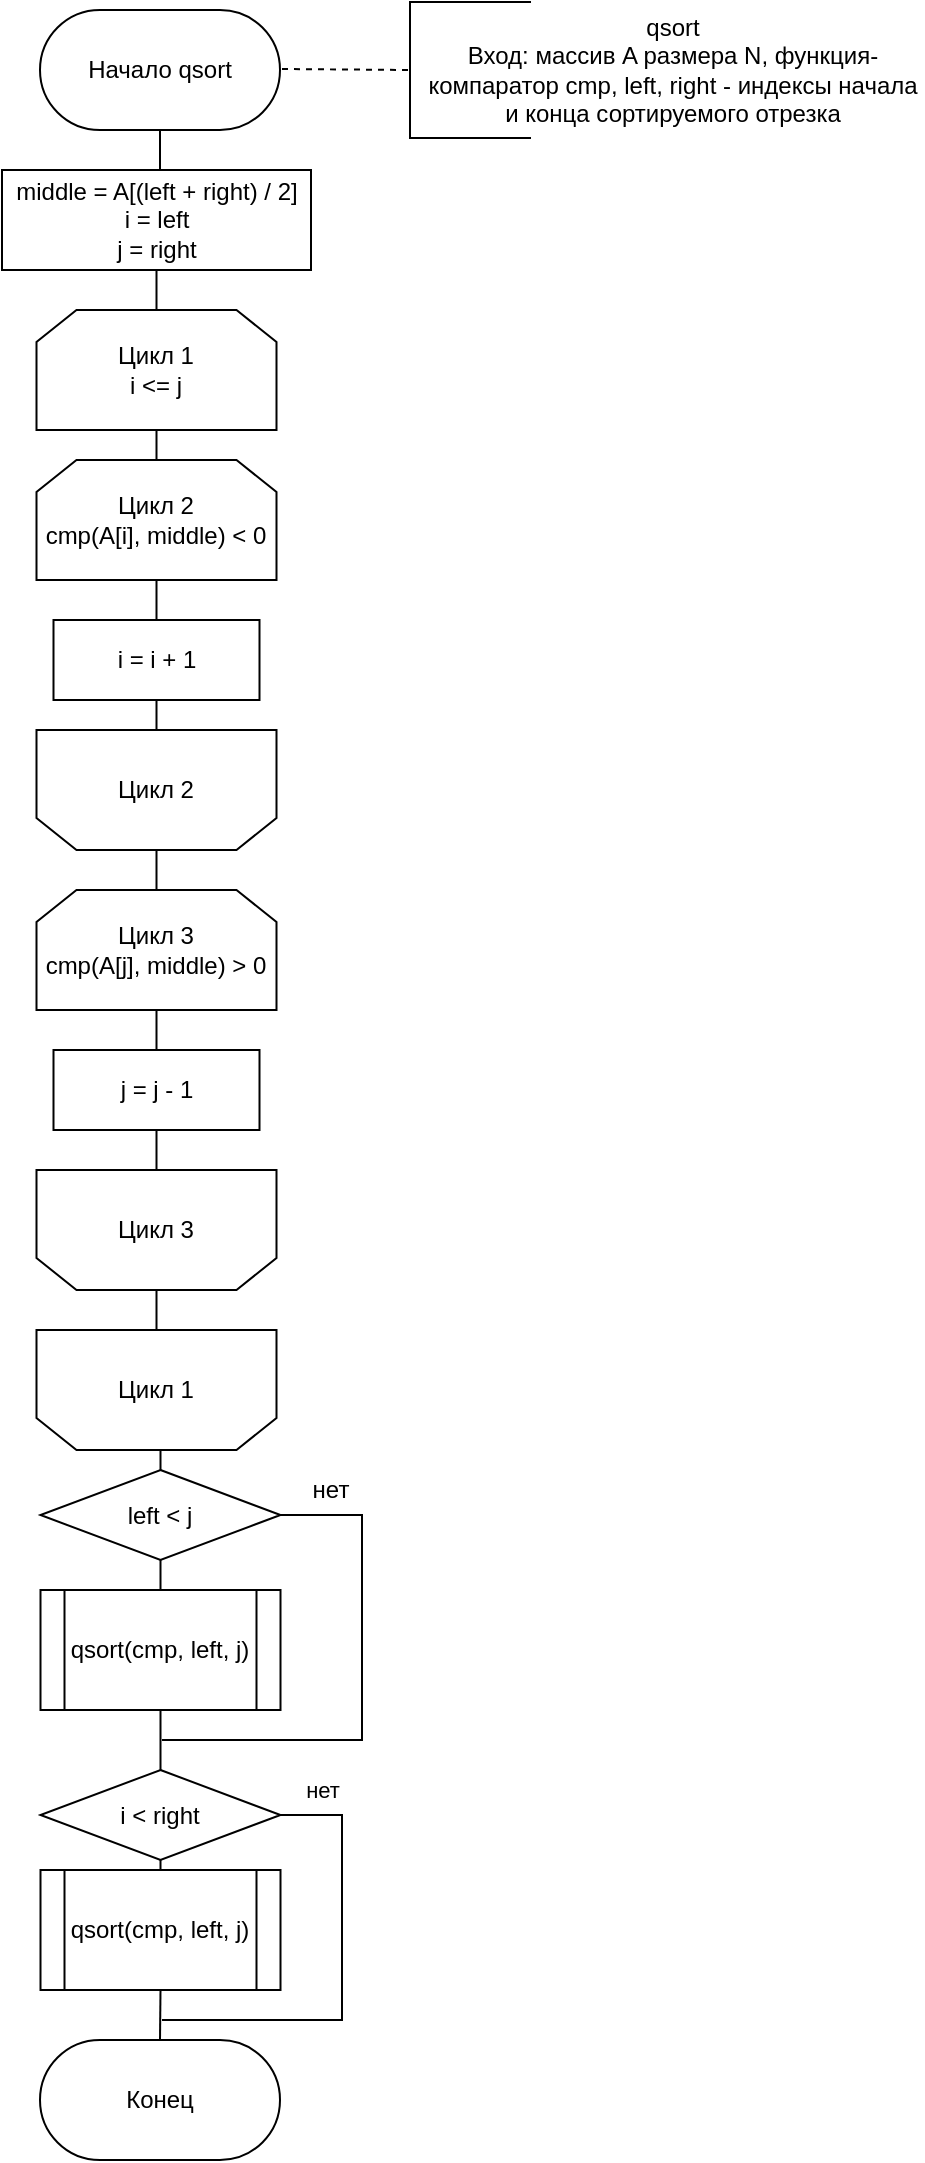 <mxfile version="15.2.7" type="device"><diagram id="PKrw68s-FcHz-RrZCr9i" name="Page-1"><mxGraphModel dx="1024" dy="592" grid="1" gridSize="10" guides="1" tooltips="1" connect="1" arrows="1" fold="1" page="1" pageScale="1" pageWidth="827" pageHeight="1169" math="0" shadow="0"><root><mxCell id="0"/><mxCell id="1" parent="0"/><mxCell id="Gvd8Ezxa3fLg7O33Pl0G-1" value="Начало qsort" style="rounded=1;whiteSpace=wrap;html=1;arcSize=50;" parent="1" vertex="1"><mxGeometry x="319" y="20" width="120" height="60" as="geometry"/></mxCell><mxCell id="Gvd8Ezxa3fLg7O33Pl0G-6" value="qsort&lt;br&gt;Вход: массив A размера N, функция-компаратор cmp, left, right - индексы начала и конца сортируемого отрезка" style="text;html=1;strokeColor=none;fillColor=none;align=center;verticalAlign=middle;whiteSpace=wrap;rounded=0;" parent="1" vertex="1"><mxGeometry x="510" y="30" width="250.5" height="40" as="geometry"/></mxCell><mxCell id="Gvd8Ezxa3fLg7O33Pl0G-37" value="Конец" style="rounded=1;whiteSpace=wrap;html=1;arcSize=50;" parent="1" vertex="1"><mxGeometry x="319" y="1035" width="120" height="60" as="geometry"/></mxCell><mxCell id="0_4maYhnPL10zYVSgDUe-3" value="" style="endArrow=none;html=1;entryX=0.5;entryY=1;entryDx=0;entryDy=0;exitX=0.5;exitY=0;exitDx=0;exitDy=0;" parent="1" target="Gvd8Ezxa3fLg7O33Pl0G-1" edge="1"><mxGeometry width="50" height="50" relative="1" as="geometry"><mxPoint x="379" y="100" as="sourcePoint"/><mxPoint x="379" y="85" as="targetPoint"/></mxGeometry></mxCell><mxCell id="7Xwj2gsnW8v6YeENi7_U-6" value="" style="shape=partialRectangle;whiteSpace=wrap;html=1;bottom=1;right=1;left=1;top=0;fillColor=none;routingCenterX=-0.5;rotation=90;" parent="1" vertex="1"><mxGeometry x="500" y="20" width="68" height="60" as="geometry"/></mxCell><mxCell id="7Xwj2gsnW8v6YeENi7_U-9" value="" style="endArrow=none;dashed=1;html=1;entryX=0.5;entryY=1;entryDx=0;entryDy=0;" parent="1" target="7Xwj2gsnW8v6YeENi7_U-6" edge="1"><mxGeometry width="50" height="50" relative="1" as="geometry"><mxPoint x="440" y="49.5" as="sourcePoint"/><mxPoint x="480" y="50" as="targetPoint"/></mxGeometry></mxCell><mxCell id="zu3JNPc9qtcs0pcR6u_Z-1" value="middle = A[(left + right) / 2]&lt;br&gt;i = left&lt;br&gt;j = right" style="rounded=0;whiteSpace=wrap;html=1;" parent="1" vertex="1"><mxGeometry x="300" y="100" width="154.5" height="50" as="geometry"/></mxCell><mxCell id="zu3JNPc9qtcs0pcR6u_Z-3" value="" style="endArrow=none;html=1;entryX=0.5;entryY=1;entryDx=0;entryDy=0;exitX=0.5;exitY=0;exitDx=0;exitDy=0;" parent="1" target="zu3JNPc9qtcs0pcR6u_Z-1" edge="1"><mxGeometry width="50" height="50" relative="1" as="geometry"><mxPoint x="377.25" y="170" as="sourcePoint"/><mxPoint x="460" y="230" as="targetPoint"/></mxGeometry></mxCell><mxCell id="zu3JNPc9qtcs0pcR6u_Z-7" value="" style="endArrow=none;html=1;entryX=0.5;entryY=1;entryDx=0;entryDy=0;exitX=0.5;exitY=0;exitDx=0;exitDy=0;" parent="1" source="7fxrDCm-uElT25CpT-C--3" target="7fxrDCm-uElT25CpT-C--2" edge="1"><mxGeometry width="50" height="50" relative="1" as="geometry"><mxPoint x="375.5" y="245" as="sourcePoint"/><mxPoint x="375.75" y="230" as="targetPoint"/></mxGeometry></mxCell><mxCell id="zu3JNPc9qtcs0pcR6u_Z-11" value="i = i + 1" style="rounded=0;whiteSpace=wrap;html=1;" parent="1" vertex="1"><mxGeometry x="325.75" y="325" width="103" height="40" as="geometry"/></mxCell><mxCell id="zu3JNPc9qtcs0pcR6u_Z-12" value="" style="endArrow=none;html=1;entryX=0.5;entryY=1;entryDx=0;entryDy=0;exitX=0.5;exitY=0;exitDx=0;exitDy=0;" parent="1" source="zu3JNPc9qtcs0pcR6u_Z-11" target="7fxrDCm-uElT25CpT-C--3" edge="1"><mxGeometry width="50" height="50" relative="1" as="geometry"><mxPoint x="375.5" y="325" as="sourcePoint"/><mxPoint x="375.75" y="305" as="targetPoint"/></mxGeometry></mxCell><mxCell id="zu3JNPc9qtcs0pcR6u_Z-19" value="" style="endArrow=none;html=1;entryX=0.5;entryY=1;entryDx=0;entryDy=0;exitX=0.5;exitY=0;exitDx=0;exitDy=0;" parent="1" source="7fxrDCm-uElT25CpT-C--4" target="zu3JNPc9qtcs0pcR6u_Z-11" edge="1"><mxGeometry width="50" height="50" relative="1" as="geometry"><mxPoint x="378.5" y="385" as="sourcePoint"/><mxPoint x="380" y="365" as="targetPoint"/></mxGeometry></mxCell><mxCell id="7fxrDCm-uElT25CpT-C--10" style="edgeStyle=orthogonalEdgeStyle;rounded=0;orthogonalLoop=1;jettySize=auto;html=1;exitX=0.5;exitY=1;exitDx=0;exitDy=0;entryX=0.5;entryY=0;entryDx=0;entryDy=0;endArrow=none;endFill=0;" parent="1" source="zu3JNPc9qtcs0pcR6u_Z-33" target="7fxrDCm-uElT25CpT-C--8" edge="1"><mxGeometry relative="1" as="geometry"/></mxCell><mxCell id="zu3JNPc9qtcs0pcR6u_Z-33" value="j = j - 1" style="rounded=0;whiteSpace=wrap;html=1;" parent="1" vertex="1"><mxGeometry x="325.75" y="540" width="103" height="40" as="geometry"/></mxCell><mxCell id="7fxrDCm-uElT25CpT-C--13" style="edgeStyle=orthogonalEdgeStyle;rounded=0;orthogonalLoop=1;jettySize=auto;html=1;exitX=1;exitY=0.5;exitDx=0;exitDy=0;endArrow=none;endFill=0;" parent="1" source="zu3JNPc9qtcs0pcR6u_Z-50" edge="1"><mxGeometry relative="1" as="geometry"><mxPoint x="380" y="885" as="targetPoint"/><Array as="points"><mxPoint x="480" y="773"/><mxPoint x="480" y="885"/></Array></mxGeometry></mxCell><mxCell id="zu3JNPc9qtcs0pcR6u_Z-50" value="left &amp;lt; j" style="rhombus;whiteSpace=wrap;html=1;" parent="1" vertex="1"><mxGeometry x="319.25" y="750" width="120" height="45" as="geometry"/></mxCell><mxCell id="7fxrDCm-uElT25CpT-C--12" value="нет" style="edgeStyle=orthogonalEdgeStyle;rounded=0;orthogonalLoop=1;jettySize=auto;html=1;exitX=1;exitY=0.5;exitDx=0;exitDy=0;endArrow=none;endFill=0;" parent="1" source="zu3JNPc9qtcs0pcR6u_Z-51" edge="1"><mxGeometry x="-0.814" y="13" relative="1" as="geometry"><mxPoint x="380" y="1025" as="targetPoint"/><Array as="points"><mxPoint x="470" y="923"/><mxPoint x="470" y="1025"/></Array><mxPoint as="offset"/></mxGeometry></mxCell><mxCell id="zu3JNPc9qtcs0pcR6u_Z-51" value="i &amp;lt; right" style="rhombus;whiteSpace=wrap;html=1;" parent="1" vertex="1"><mxGeometry x="319.25" y="900" width="120" height="45" as="geometry"/></mxCell><mxCell id="zu3JNPc9qtcs0pcR6u_Z-54" value="&lt;span&gt;qsort(cmp, left, j)&lt;/span&gt;" style="shape=process;whiteSpace=wrap;html=1;backgroundOutline=1;" parent="1" vertex="1"><mxGeometry x="319.25" y="810" width="120" height="60" as="geometry"/></mxCell><mxCell id="zu3JNPc9qtcs0pcR6u_Z-55" value="&lt;span&gt;qsort(cmp, left, j)&lt;/span&gt;" style="shape=process;whiteSpace=wrap;html=1;backgroundOutline=1;" parent="1" vertex="1"><mxGeometry x="319.25" y="950" width="120" height="60" as="geometry"/></mxCell><mxCell id="zu3JNPc9qtcs0pcR6u_Z-58" value="" style="endArrow=none;html=1;entryX=0.5;entryY=1;entryDx=0;entryDy=0;exitX=0.5;exitY=0;exitDx=0;exitDy=0;" parent="1" source="zu3JNPc9qtcs0pcR6u_Z-54" target="zu3JNPc9qtcs0pcR6u_Z-50" edge="1"><mxGeometry width="50" height="50" relative="1" as="geometry"><mxPoint x="589" y="860" as="sourcePoint"/><mxPoint x="639" y="810" as="targetPoint"/></mxGeometry></mxCell><mxCell id="zu3JNPc9qtcs0pcR6u_Z-62" value="" style="endArrow=none;html=1;entryX=0.5;entryY=1;entryDx=0;entryDy=0;" parent="1" source="zu3JNPc9qtcs0pcR6u_Z-51" target="zu3JNPc9qtcs0pcR6u_Z-54" edge="1"><mxGeometry width="50" height="50" relative="1" as="geometry"><mxPoint x="499" y="860" as="sourcePoint"/><mxPoint x="549" y="810" as="targetPoint"/></mxGeometry></mxCell><mxCell id="zu3JNPc9qtcs0pcR6u_Z-63" value="" style="endArrow=none;html=1;exitX=0.5;exitY=0;exitDx=0;exitDy=0;entryX=0.5;entryY=1;entryDx=0;entryDy=0;" parent="1" source="zu3JNPc9qtcs0pcR6u_Z-55" target="zu3JNPc9qtcs0pcR6u_Z-51" edge="1"><mxGeometry width="50" height="50" relative="1" as="geometry"><mxPoint x="378.68" y="950" as="sourcePoint"/><mxPoint x="379" y="950" as="targetPoint"/></mxGeometry></mxCell><mxCell id="zu3JNPc9qtcs0pcR6u_Z-67" value="" style="endArrow=none;html=1;exitX=0.5;exitY=0;exitDx=0;exitDy=0;entryX=0.5;entryY=1;entryDx=0;entryDy=0;" parent="1" source="Gvd8Ezxa3fLg7O33Pl0G-37" target="zu3JNPc9qtcs0pcR6u_Z-55" edge="1"><mxGeometry width="50" height="50" relative="1" as="geometry"><mxPoint x="378.68" y="1030" as="sourcePoint"/><mxPoint x="379" y="1020" as="targetPoint"/></mxGeometry></mxCell><mxCell id="zu3JNPc9qtcs0pcR6u_Z-71" value="" style="endArrow=none;html=1;entryX=0.5;entryY=1;entryDx=0;entryDy=0;" parent="1" source="zu3JNPc9qtcs0pcR6u_Z-50" edge="1"><mxGeometry width="50" height="50" relative="1" as="geometry"><mxPoint x="289.25" y="785" as="sourcePoint"/><mxPoint x="379.25" y="740" as="targetPoint"/></mxGeometry></mxCell><mxCell id="zu3JNPc9qtcs0pcR6u_Z-72" value="нет" style="text;html=1;align=center;verticalAlign=middle;resizable=0;points=[];autosize=1;strokeColor=none;fillColor=none;" parent="1" vertex="1"><mxGeometry x="449.25" y="750" width="30" height="20" as="geometry"/></mxCell><mxCell id="7fxrDCm-uElT25CpT-C--2" value="Цикл 1&lt;br&gt;i &amp;lt;= j" style="shape=loopLimit;whiteSpace=wrap;html=1;" parent="1" vertex="1"><mxGeometry x="317.25" y="170" width="120" height="60" as="geometry"/></mxCell><mxCell id="7fxrDCm-uElT25CpT-C--3" value="Цикл 2&lt;br&gt;cmp(A[i], middle) &amp;lt; 0" style="shape=loopLimit;whiteSpace=wrap;html=1;" parent="1" vertex="1"><mxGeometry x="317.25" y="245" width="120" height="60" as="geometry"/></mxCell><mxCell id="7fxrDCm-uElT25CpT-C--6" style="edgeStyle=orthogonalEdgeStyle;rounded=0;orthogonalLoop=1;jettySize=auto;html=1;exitX=0.5;exitY=1;exitDx=0;exitDy=0;entryX=0.5;entryY=0;entryDx=0;entryDy=0;endArrow=none;endFill=0;" parent="1" source="7fxrDCm-uElT25CpT-C--4" target="7fxrDCm-uElT25CpT-C--5" edge="1"><mxGeometry relative="1" as="geometry"/></mxCell><mxCell id="7fxrDCm-uElT25CpT-C--4" value="Цикл 2" style="shape=loopLimit;whiteSpace=wrap;html=1;flipV=1;" parent="1" vertex="1"><mxGeometry x="317.25" y="380" width="120" height="60" as="geometry"/></mxCell><mxCell id="7fxrDCm-uElT25CpT-C--7" style="edgeStyle=orthogonalEdgeStyle;rounded=0;orthogonalLoop=1;jettySize=auto;html=1;exitX=0.5;exitY=1;exitDx=0;exitDy=0;entryX=0.5;entryY=0;entryDx=0;entryDy=0;endArrow=none;endFill=0;" parent="1" source="7fxrDCm-uElT25CpT-C--5" target="zu3JNPc9qtcs0pcR6u_Z-33" edge="1"><mxGeometry relative="1" as="geometry"/></mxCell><mxCell id="7fxrDCm-uElT25CpT-C--5" value="Цикл 3&lt;br&gt;cmp(A[j], middle) &amp;gt; 0" style="shape=loopLimit;whiteSpace=wrap;html=1;" parent="1" vertex="1"><mxGeometry x="317.25" y="460" width="120" height="60" as="geometry"/></mxCell><mxCell id="7fxrDCm-uElT25CpT-C--11" style="edgeStyle=orthogonalEdgeStyle;rounded=0;orthogonalLoop=1;jettySize=auto;html=1;exitX=0.5;exitY=1;exitDx=0;exitDy=0;entryX=0.5;entryY=0;entryDx=0;entryDy=0;endArrow=none;endFill=0;" parent="1" source="7fxrDCm-uElT25CpT-C--8" target="7fxrDCm-uElT25CpT-C--9" edge="1"><mxGeometry relative="1" as="geometry"/></mxCell><mxCell id="7fxrDCm-uElT25CpT-C--8" value="Цикл 3" style="shape=loopLimit;whiteSpace=wrap;html=1;flipV=1;" parent="1" vertex="1"><mxGeometry x="317.25" y="600" width="120" height="60" as="geometry"/></mxCell><mxCell id="7fxrDCm-uElT25CpT-C--9" value="Цикл 1" style="shape=loopLimit;whiteSpace=wrap;html=1;flipV=1;" parent="1" vertex="1"><mxGeometry x="317.25" y="680" width="120" height="60" as="geometry"/></mxCell></root></mxGraphModel></diagram></mxfile>